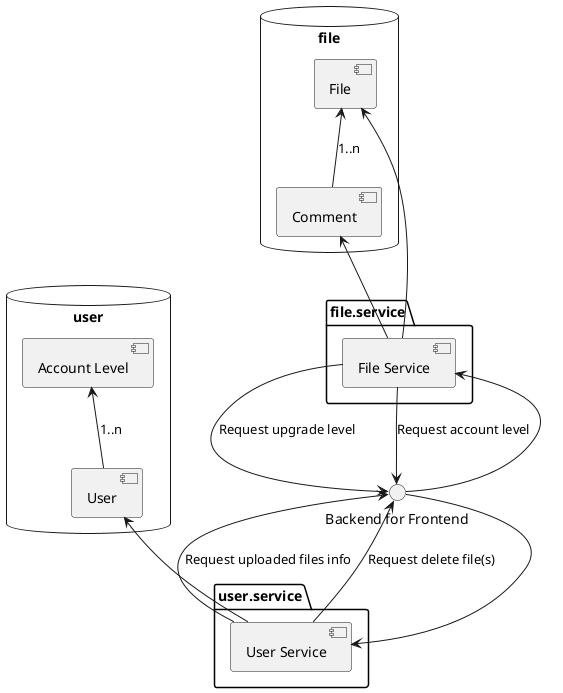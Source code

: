 @startuml

interface "Backend for Frontend" as BFF

package user.service {
    [User Service] as u
}

package file.service {
    [File Service] as f
}

database "user" {
    [User]
    [Account Level]
}

database "file" {
    [File]
    [Comment]
}

u -up-> [User]

f -up-> [File]
f -up-> [Comment]

f <-down- BFF
BFF <-down- u : Request uploaded files info
u -up-> BFF : Request delete file(s)

f -> BFF : Request upgrade level
f -> BFF : Request account level
BFF -left-> u


[Comment] -up-> [File] : 1..n
[User] -up-> [Account Level]: 1..n
@enduml